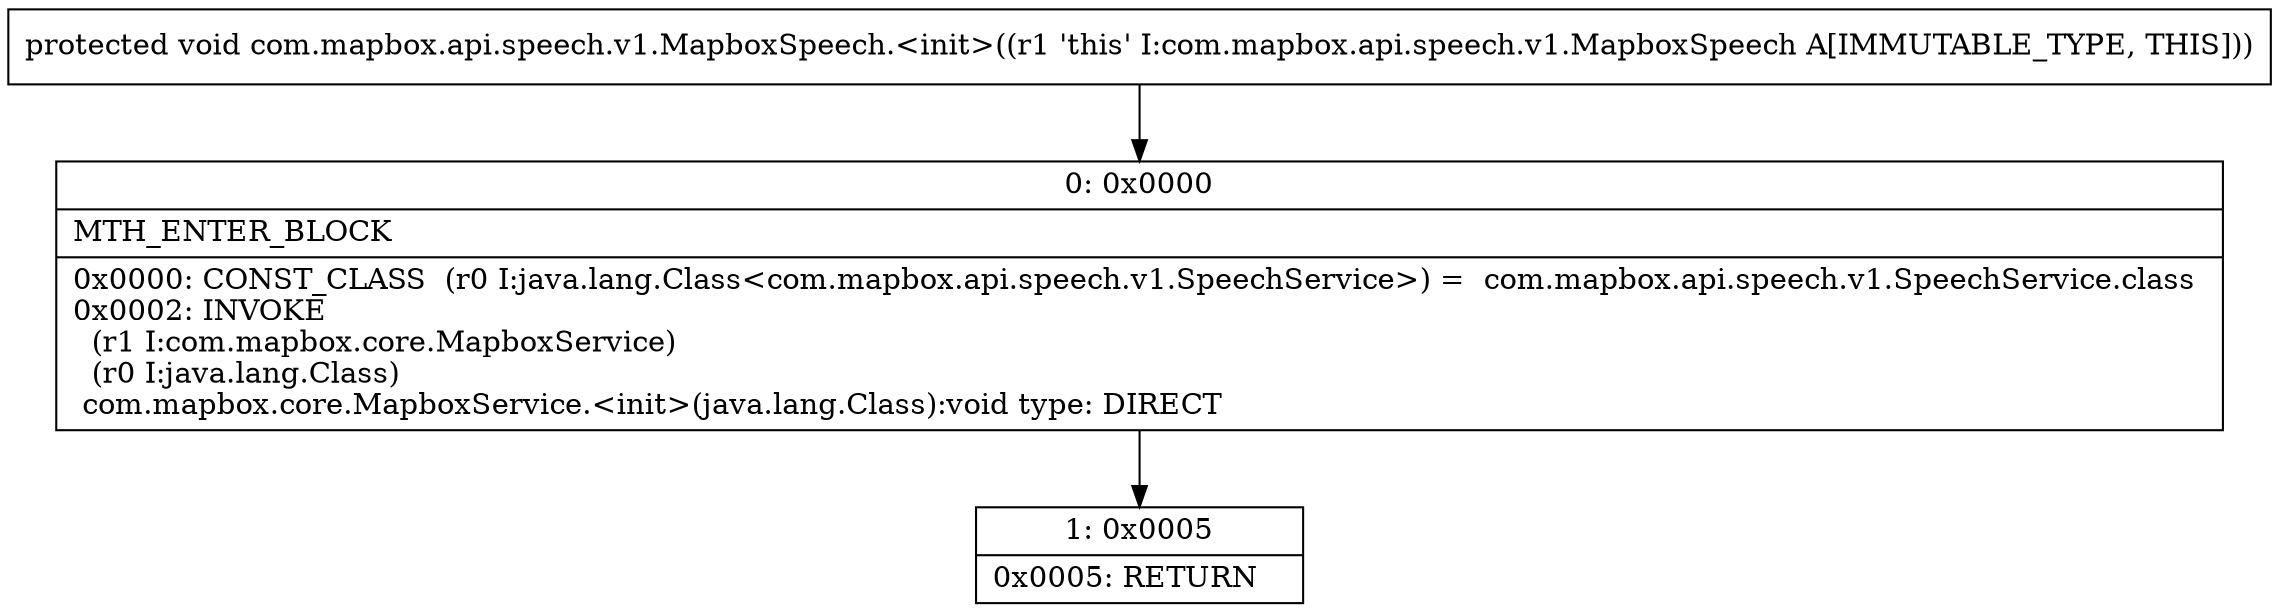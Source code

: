 digraph "CFG forcom.mapbox.api.speech.v1.MapboxSpeech.\<init\>()V" {
Node_0 [shape=record,label="{0\:\ 0x0000|MTH_ENTER_BLOCK\l|0x0000: CONST_CLASS  (r0 I:java.lang.Class\<com.mapbox.api.speech.v1.SpeechService\>) =  com.mapbox.api.speech.v1.SpeechService.class \l0x0002: INVOKE  \l  (r1 I:com.mapbox.core.MapboxService)\l  (r0 I:java.lang.Class)\l com.mapbox.core.MapboxService.\<init\>(java.lang.Class):void type: DIRECT \l}"];
Node_1 [shape=record,label="{1\:\ 0x0005|0x0005: RETURN   \l}"];
MethodNode[shape=record,label="{protected void com.mapbox.api.speech.v1.MapboxSpeech.\<init\>((r1 'this' I:com.mapbox.api.speech.v1.MapboxSpeech A[IMMUTABLE_TYPE, THIS])) }"];
MethodNode -> Node_0;
Node_0 -> Node_1;
}

